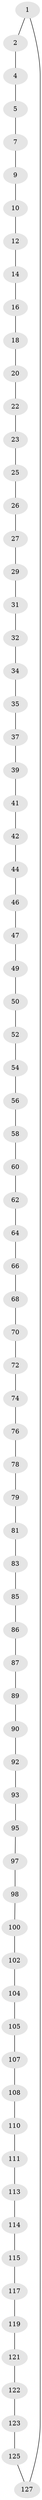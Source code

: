 // Generated by graph-tools (version 1.1) at 2025/24/03/03/25 07:24:19]
// undirected, 76 vertices, 76 edges
graph export_dot {
graph [start="1"]
  node [color=gray90,style=filled];
  1;
  2 [super="+3"];
  4;
  5 [super="+6"];
  7 [super="+8"];
  9;
  10 [super="+11"];
  12 [super="+13"];
  14 [super="+15"];
  16 [super="+17"];
  18 [super="+19"];
  20 [super="+21"];
  22;
  23 [super="+24"];
  25;
  26;
  27 [super="+28"];
  29 [super="+30"];
  31;
  32 [super="+33"];
  34;
  35 [super="+36"];
  37 [super="+38"];
  39 [super="+40"];
  41;
  42 [super="+43"];
  44 [super="+45"];
  46;
  47 [super="+48"];
  49;
  50 [super="+51"];
  52 [super="+53"];
  54 [super="+55"];
  56 [super="+57"];
  58 [super="+59"];
  60 [super="+61"];
  62 [super="+63"];
  64 [super="+65"];
  66 [super="+67"];
  68 [super="+69"];
  70 [super="+71"];
  72 [super="+73"];
  74 [super="+75"];
  76 [super="+77"];
  78;
  79 [super="+80"];
  81 [super="+82"];
  83 [super="+84"];
  85;
  86;
  87 [super="+88"];
  89;
  90 [super="+91"];
  92;
  93 [super="+94"];
  95 [super="+96"];
  97;
  98 [super="+99"];
  100 [super="+101"];
  102 [super="+103"];
  104;
  105 [super="+106"];
  107;
  108 [super="+109"];
  110;
  111 [super="+112"];
  113;
  114;
  115 [super="+116"];
  117 [super="+118"];
  119 [super="+120"];
  121;
  122;
  123 [super="+124"];
  125 [super="+126"];
  127 [super="+128"];
  1 -- 2;
  1 -- 127;
  2 -- 4;
  4 -- 5;
  5 -- 7;
  7 -- 9;
  9 -- 10;
  10 -- 12;
  12 -- 14;
  14 -- 16;
  16 -- 18;
  18 -- 20;
  20 -- 22;
  22 -- 23;
  23 -- 25;
  25 -- 26;
  26 -- 27;
  27 -- 29;
  29 -- 31;
  31 -- 32;
  32 -- 34;
  34 -- 35;
  35 -- 37;
  37 -- 39;
  39 -- 41;
  41 -- 42;
  42 -- 44;
  44 -- 46;
  46 -- 47;
  47 -- 49;
  49 -- 50;
  50 -- 52;
  52 -- 54;
  54 -- 56;
  56 -- 58;
  58 -- 60;
  60 -- 62;
  62 -- 64;
  64 -- 66;
  66 -- 68;
  68 -- 70;
  70 -- 72;
  72 -- 74;
  74 -- 76;
  76 -- 78;
  78 -- 79;
  79 -- 81;
  81 -- 83;
  83 -- 85;
  85 -- 86;
  86 -- 87;
  87 -- 89;
  89 -- 90;
  90 -- 92;
  92 -- 93;
  93 -- 95;
  95 -- 97;
  97 -- 98;
  98 -- 100;
  100 -- 102;
  102 -- 104;
  104 -- 105;
  105 -- 107;
  107 -- 108;
  108 -- 110;
  110 -- 111;
  111 -- 113;
  113 -- 114;
  114 -- 115;
  115 -- 117;
  117 -- 119;
  119 -- 121;
  121 -- 122;
  122 -- 123;
  123 -- 125;
  125 -- 127;
}
